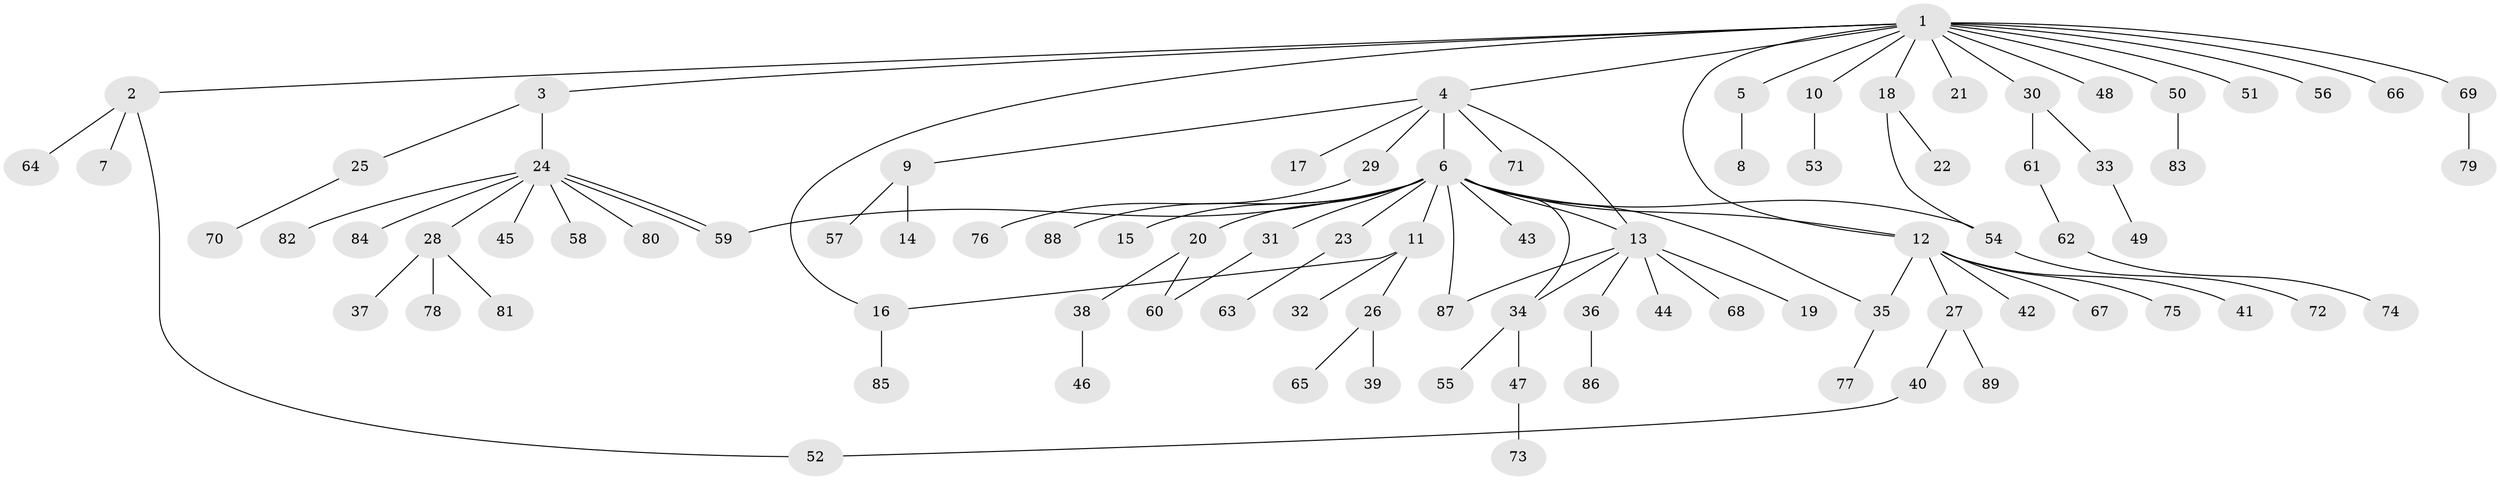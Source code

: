 // Generated by graph-tools (version 1.1) at 2025/35/03/09/25 02:35:30]
// undirected, 89 vertices, 99 edges
graph export_dot {
graph [start="1"]
  node [color=gray90,style=filled];
  1;
  2;
  3;
  4;
  5;
  6;
  7;
  8;
  9;
  10;
  11;
  12;
  13;
  14;
  15;
  16;
  17;
  18;
  19;
  20;
  21;
  22;
  23;
  24;
  25;
  26;
  27;
  28;
  29;
  30;
  31;
  32;
  33;
  34;
  35;
  36;
  37;
  38;
  39;
  40;
  41;
  42;
  43;
  44;
  45;
  46;
  47;
  48;
  49;
  50;
  51;
  52;
  53;
  54;
  55;
  56;
  57;
  58;
  59;
  60;
  61;
  62;
  63;
  64;
  65;
  66;
  67;
  68;
  69;
  70;
  71;
  72;
  73;
  74;
  75;
  76;
  77;
  78;
  79;
  80;
  81;
  82;
  83;
  84;
  85;
  86;
  87;
  88;
  89;
  1 -- 2;
  1 -- 3;
  1 -- 4;
  1 -- 5;
  1 -- 10;
  1 -- 12;
  1 -- 16;
  1 -- 18;
  1 -- 21;
  1 -- 30;
  1 -- 48;
  1 -- 50;
  1 -- 51;
  1 -- 56;
  1 -- 66;
  1 -- 69;
  2 -- 7;
  2 -- 52;
  2 -- 64;
  3 -- 24;
  3 -- 25;
  4 -- 6;
  4 -- 9;
  4 -- 13;
  4 -- 17;
  4 -- 29;
  4 -- 71;
  5 -- 8;
  6 -- 11;
  6 -- 12;
  6 -- 13;
  6 -- 15;
  6 -- 20;
  6 -- 23;
  6 -- 31;
  6 -- 34;
  6 -- 35;
  6 -- 43;
  6 -- 54;
  6 -- 59;
  6 -- 87;
  6 -- 88;
  9 -- 14;
  9 -- 57;
  10 -- 53;
  11 -- 16;
  11 -- 26;
  11 -- 32;
  12 -- 27;
  12 -- 35;
  12 -- 41;
  12 -- 42;
  12 -- 67;
  12 -- 75;
  13 -- 19;
  13 -- 34;
  13 -- 36;
  13 -- 44;
  13 -- 68;
  13 -- 87;
  16 -- 85;
  18 -- 22;
  18 -- 54;
  20 -- 38;
  20 -- 60;
  23 -- 63;
  24 -- 28;
  24 -- 45;
  24 -- 58;
  24 -- 59;
  24 -- 59;
  24 -- 80;
  24 -- 82;
  24 -- 84;
  25 -- 70;
  26 -- 39;
  26 -- 65;
  27 -- 40;
  27 -- 89;
  28 -- 37;
  28 -- 78;
  28 -- 81;
  29 -- 76;
  30 -- 33;
  30 -- 61;
  31 -- 60;
  33 -- 49;
  34 -- 47;
  34 -- 55;
  35 -- 77;
  36 -- 86;
  38 -- 46;
  40 -- 52;
  47 -- 73;
  50 -- 83;
  54 -- 72;
  61 -- 62;
  62 -- 74;
  69 -- 79;
}
